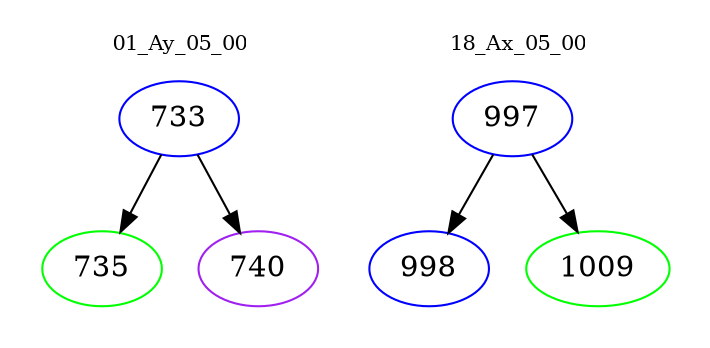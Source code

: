 digraph{
subgraph cluster_0 {
color = white
label = "01_Ay_05_00";
fontsize=10;
T0_733 [label="733", color="blue"]
T0_733 -> T0_735 [color="black"]
T0_735 [label="735", color="green"]
T0_733 -> T0_740 [color="black"]
T0_740 [label="740", color="purple"]
}
subgraph cluster_1 {
color = white
label = "18_Ax_05_00";
fontsize=10;
T1_997 [label="997", color="blue"]
T1_997 -> T1_998 [color="black"]
T1_998 [label="998", color="blue"]
T1_997 -> T1_1009 [color="black"]
T1_1009 [label="1009", color="green"]
}
}
